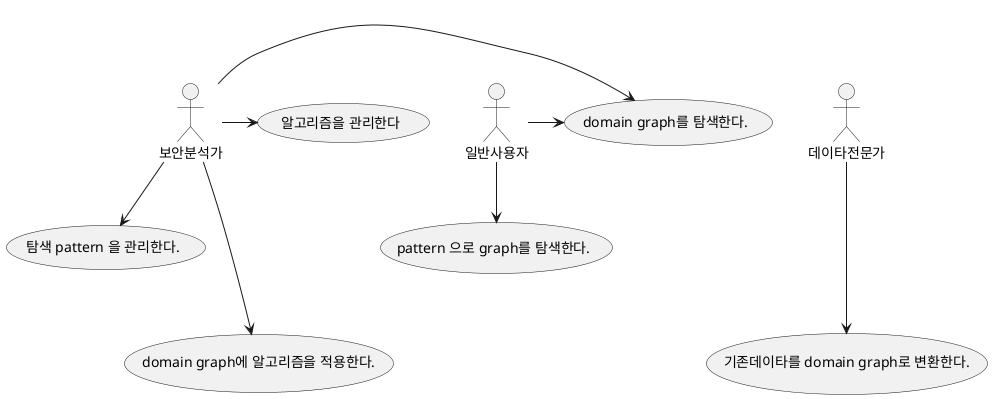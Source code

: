 @startuml
:데이타전문가: as da
:보안분석가: as sa
:일반사용자: as user

(domain graph를 탐색한다.) as (exp)
(탐색 pattern 을 관리한다.) as (m_ptn)
(pattern 으로 graph를 탐색한다.) as (p_exp)
(domain graph에 알고리즘을 적용한다.) as (alg)
(알고리즘을 관리한다) as (m_alg)

da ---> (기존데이타를 domain graph로 변환한다.)

sa -right-> (exp)
sa ---> (alg)
sa --> (m_ptn)
sa -> (m_alg)


user -down-> (p_exp)
user -> (exp)

@enduml